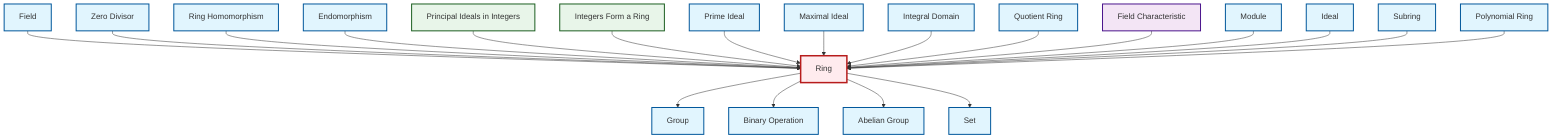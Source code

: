 graph TD
    classDef definition fill:#e1f5fe,stroke:#01579b,stroke-width:2px
    classDef theorem fill:#f3e5f5,stroke:#4a148c,stroke-width:2px
    classDef axiom fill:#fff3e0,stroke:#e65100,stroke-width:2px
    classDef example fill:#e8f5e9,stroke:#1b5e20,stroke-width:2px
    classDef current fill:#ffebee,stroke:#b71c1c,stroke-width:3px
    thm-field-characteristic["Field Characteristic"]:::theorem
    def-ring["Ring"]:::definition
    ex-principal-ideal["Principal Ideals in Integers"]:::example
    def-zero-divisor["Zero Divisor"]:::definition
    def-set["Set"]:::definition
    def-group["Group"]:::definition
    def-ring-homomorphism["Ring Homomorphism"]:::definition
    ex-integers-ring["Integers Form a Ring"]:::example
    def-integral-domain["Integral Domain"]:::definition
    def-module["Module"]:::definition
    def-abelian-group["Abelian Group"]:::definition
    def-quotient-ring["Quotient Ring"]:::definition
    def-field["Field"]:::definition
    def-ideal["Ideal"]:::definition
    def-maximal-ideal["Maximal Ideal"]:::definition
    def-subring["Subring"]:::definition
    def-endomorphism["Endomorphism"]:::definition
    def-polynomial-ring["Polynomial Ring"]:::definition
    def-prime-ideal["Prime Ideal"]:::definition
    def-binary-operation["Binary Operation"]:::definition
    def-field --> def-ring
    def-zero-divisor --> def-ring
    def-ring --> def-group
    def-ring-homomorphism --> def-ring
    def-endomorphism --> def-ring
    ex-principal-ideal --> def-ring
    ex-integers-ring --> def-ring
    def-ring --> def-binary-operation
    def-prime-ideal --> def-ring
    def-maximal-ideal --> def-ring
    def-integral-domain --> def-ring
    def-quotient-ring --> def-ring
    thm-field-characteristic --> def-ring
    def-module --> def-ring
    def-ring --> def-abelian-group
    def-ideal --> def-ring
    def-ring --> def-set
    def-subring --> def-ring
    def-polynomial-ring --> def-ring
    class def-ring current